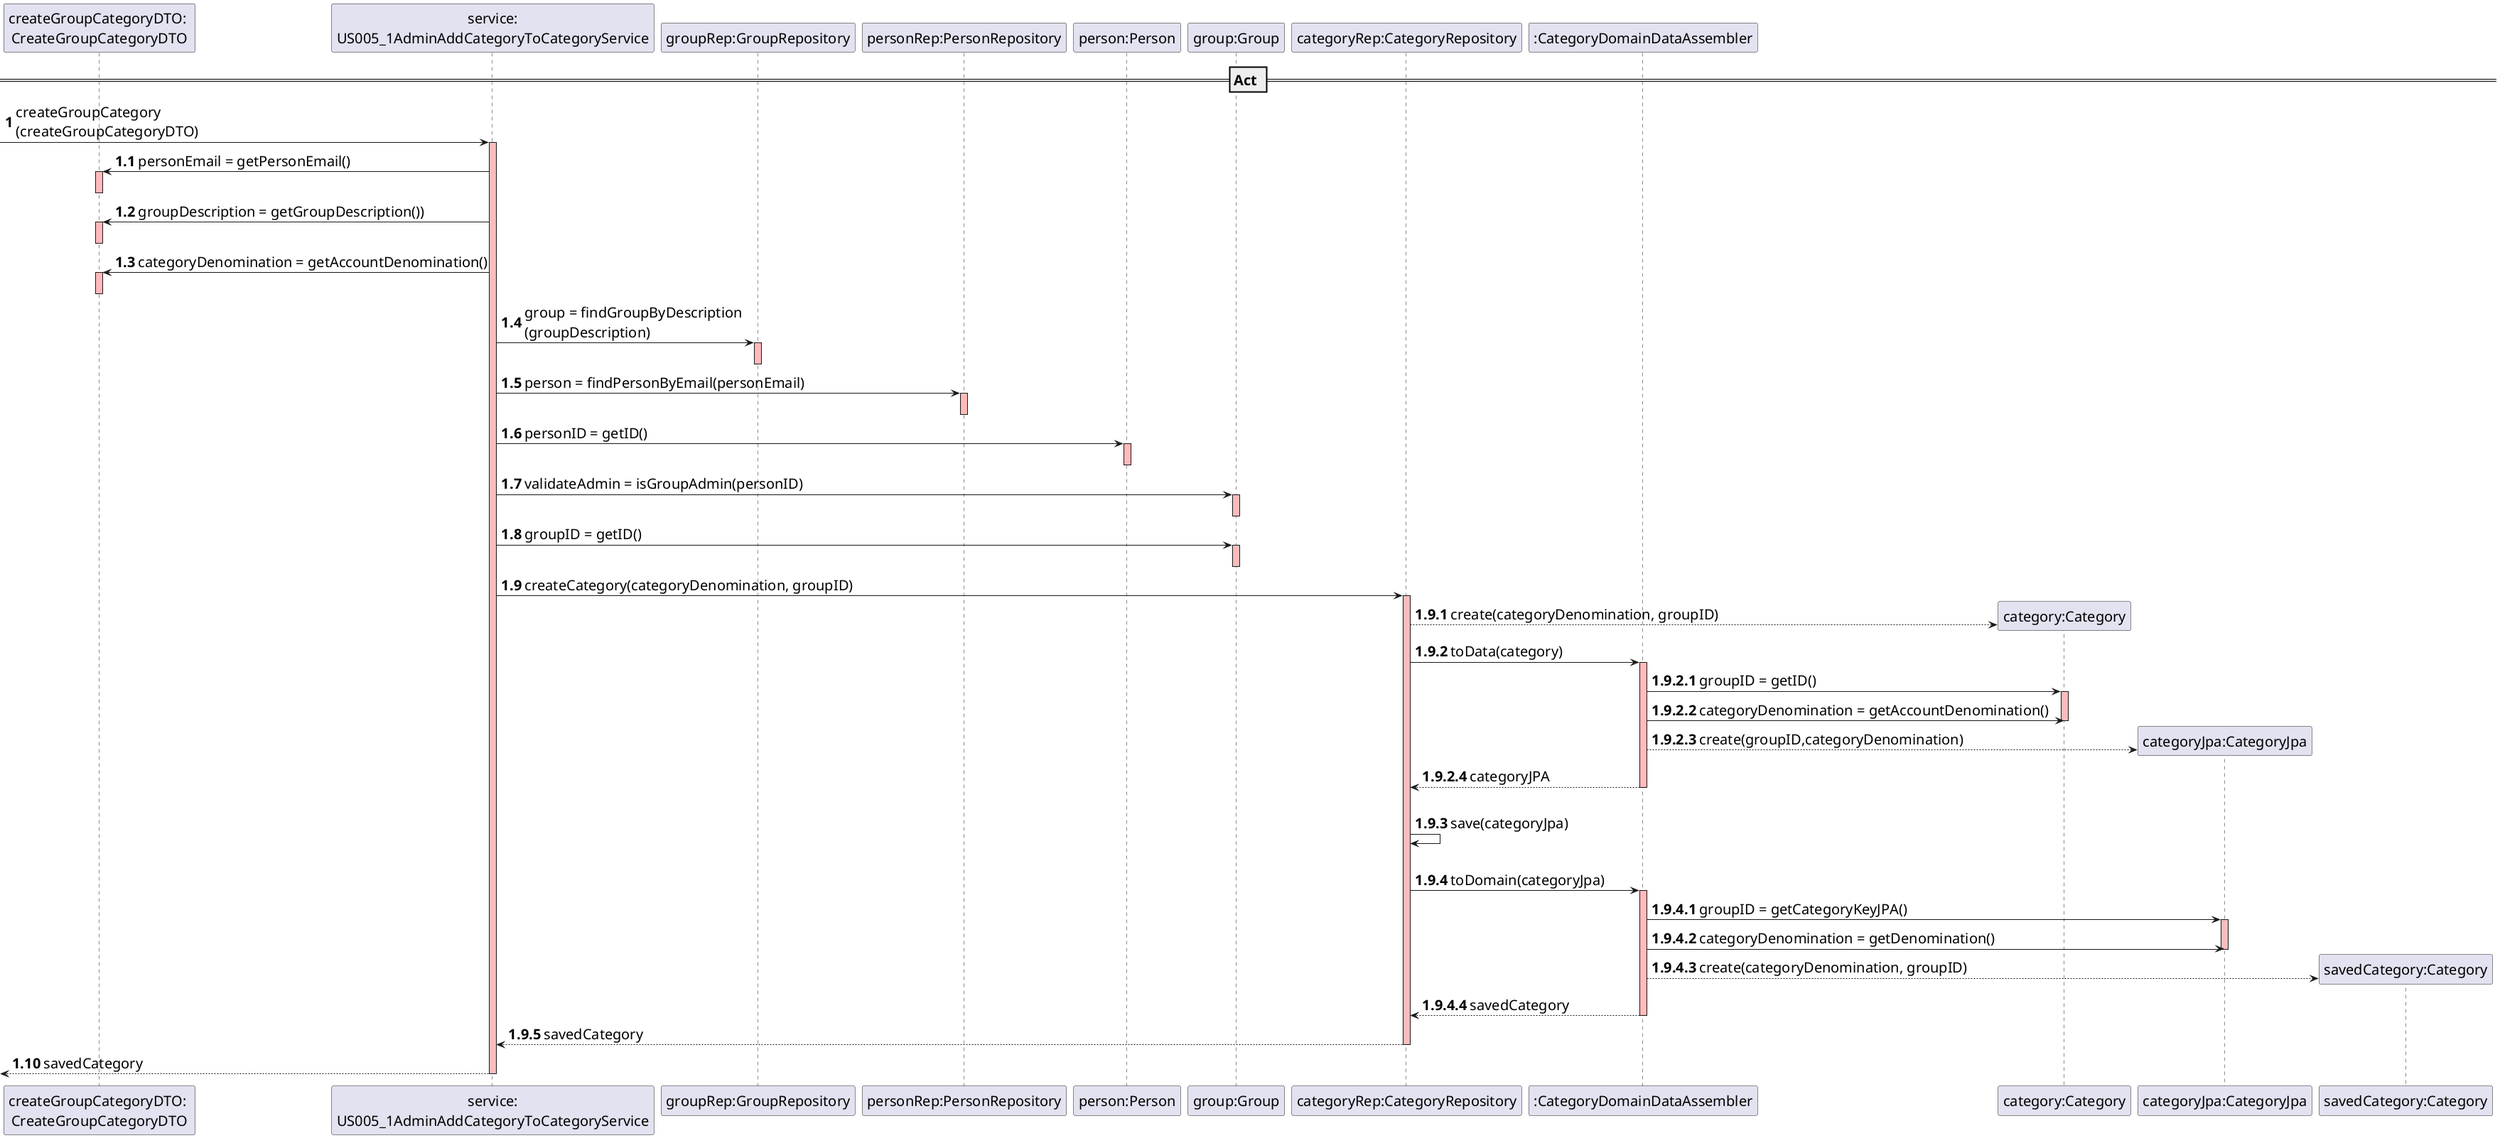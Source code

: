 @startuml
skinparam DefaultFontSize 20

participant "createGroupCategoryDTO: \nCreateGroupCategoryDTO"
participant "service:\nUS005_1AdminAddCategoryToCategoryService"


== Act ==
autonumber
[-> "service:\nUS005_1AdminAddCategoryToCategoryService" : createGroupCategory\n(createGroupCategoryDTO)
activate "service:\nUS005_1AdminAddCategoryToCategoryService" #FFBBBB
autonumber 1.1
"service:\nUS005_1AdminAddCategoryToCategoryService" -> "createGroupCategoryDTO: \nCreateGroupCategoryDTO" : personEmail = getPersonEmail()
activate "createGroupCategoryDTO: \nCreateGroupCategoryDTO"  #FFBBBB
deactivate "createGroupCategoryDTO: \nCreateGroupCategoryDTO"  #FFBBBB

"service:\nUS005_1AdminAddCategoryToCategoryService" -> "createGroupCategoryDTO: \nCreateGroupCategoryDTO" : groupDescription = getGroupDescription())
activate "createGroupCategoryDTO: \nCreateGroupCategoryDTO"  #FFBBBB
deactivate "createGroupCategoryDTO: \nCreateGroupCategoryDTO"  #FFBBBB

"service:\nUS005_1AdminAddCategoryToCategoryService" -> "createGroupCategoryDTO: \nCreateGroupCategoryDTO" : categoryDenomination = getAccountDenomination()
activate "createGroupCategoryDTO: \nCreateGroupCategoryDTO"  #FFBBBB
deactivate "createGroupCategoryDTO: \nCreateGroupCategoryDTO"  #FFBBBB


"service:\nUS005_1AdminAddCategoryToCategoryService"->"groupRep:GroupRepository":group = findGroupByDescription\n(groupDescription)
activate "groupRep:GroupRepository" #FFBBBB
deactivate "groupRep:GroupRepository"

"service:\nUS005_1AdminAddCategoryToCategoryService"->"personRep:PersonRepository": person = findPersonByEmail(personEmail)
activate "personRep:PersonRepository" #FFBBBB
deactivate "personRep:PersonRepository"

"service:\nUS005_1AdminAddCategoryToCategoryService"->"person:Person": personID = getID()
activate "person:Person" #FFBBBB
deactivate "person:Person"

"service:\nUS005_1AdminAddCategoryToCategoryService"->"group:Group": validateAdmin = isGroupAdmin(personID)
activate "group:Group" #FFBBBB
deactivate "group:Group"

"service:\nUS005_1AdminAddCategoryToCategoryService"->"group:Group": groupID = getID()
activate "group:Group" #FFBBBB
deactivate "group:Group"

"service:\nUS005_1AdminAddCategoryToCategoryService"->"categoryRep:CategoryRepository": createCategory(categoryDenomination, groupID)
activate "categoryRep:CategoryRepository" #FFBBBB

participant ":CategoryDomainDataAssembler"
autonumber 1.9.1
create "category:Category"
"categoryRep:CategoryRepository"-->"category:Category":create(categoryDenomination, groupID)
"categoryRep:CategoryRepository"->":CategoryDomainDataAssembler":toData(category)
autonumber 1.9.2.1
activate ":CategoryDomainDataAssembler" #FFBBBB
":CategoryDomainDataAssembler"->"category:Category" : groupID = getID()
activate "category:Category" #FFBBBB
":CategoryDomainDataAssembler"->"category:Category" : categoryDenomination = getAccountDenomination()
deactivate "category:Category"
create "categoryJpa:CategoryJpa"
":CategoryDomainDataAssembler"-->"categoryJpa:CategoryJpa" : create(groupID,categoryDenomination)
":CategoryDomainDataAssembler"-->"categoryRep:CategoryRepository" : categoryJPA
deactivate ":CategoryDomainDataAssembler" #FFBBBB
autonumber 1.9.3
|||
"categoryRep:CategoryRepository"->"categoryRep:CategoryRepository": save(categoryJpa)
|||
"categoryRep:CategoryRepository"->":CategoryDomainDataAssembler":toDomain(categoryJpa)
activate ":CategoryDomainDataAssembler" #FFBBBB
autonumber 1.9.4.1
":CategoryDomainDataAssembler"->"categoryJpa:CategoryJpa" : groupID = getCategoryKeyJPA()
activate "categoryJpa:CategoryJpa" #FFBBBB
":CategoryDomainDataAssembler"->"categoryJpa:CategoryJpa" : categoryDenomination = getDenomination()
deactivate "categoryJpa:CategoryJpa"
create "savedCategory:Category"
":CategoryDomainDataAssembler"-->"savedCategory:Category":create(categoryDenomination, groupID)
":CategoryDomainDataAssembler"-->"categoryRep:CategoryRepository" : savedCategory

deactivate ":CategoryDomainDataAssembler" #FFBBBB

autonumber 1.9.5
"service:\nUS005_1AdminAddCategoryToCategoryService"<--"categoryRep:CategoryRepository": savedCategory
deactivate "categoryRep:CategoryRepository"
autonumber 1.10
[<-- "service:\nUS005_1AdminAddCategoryToCategoryService" : savedCategory
deactivate "service:\nUS005_1AdminAddCategoryToCategoryService"
@enduml